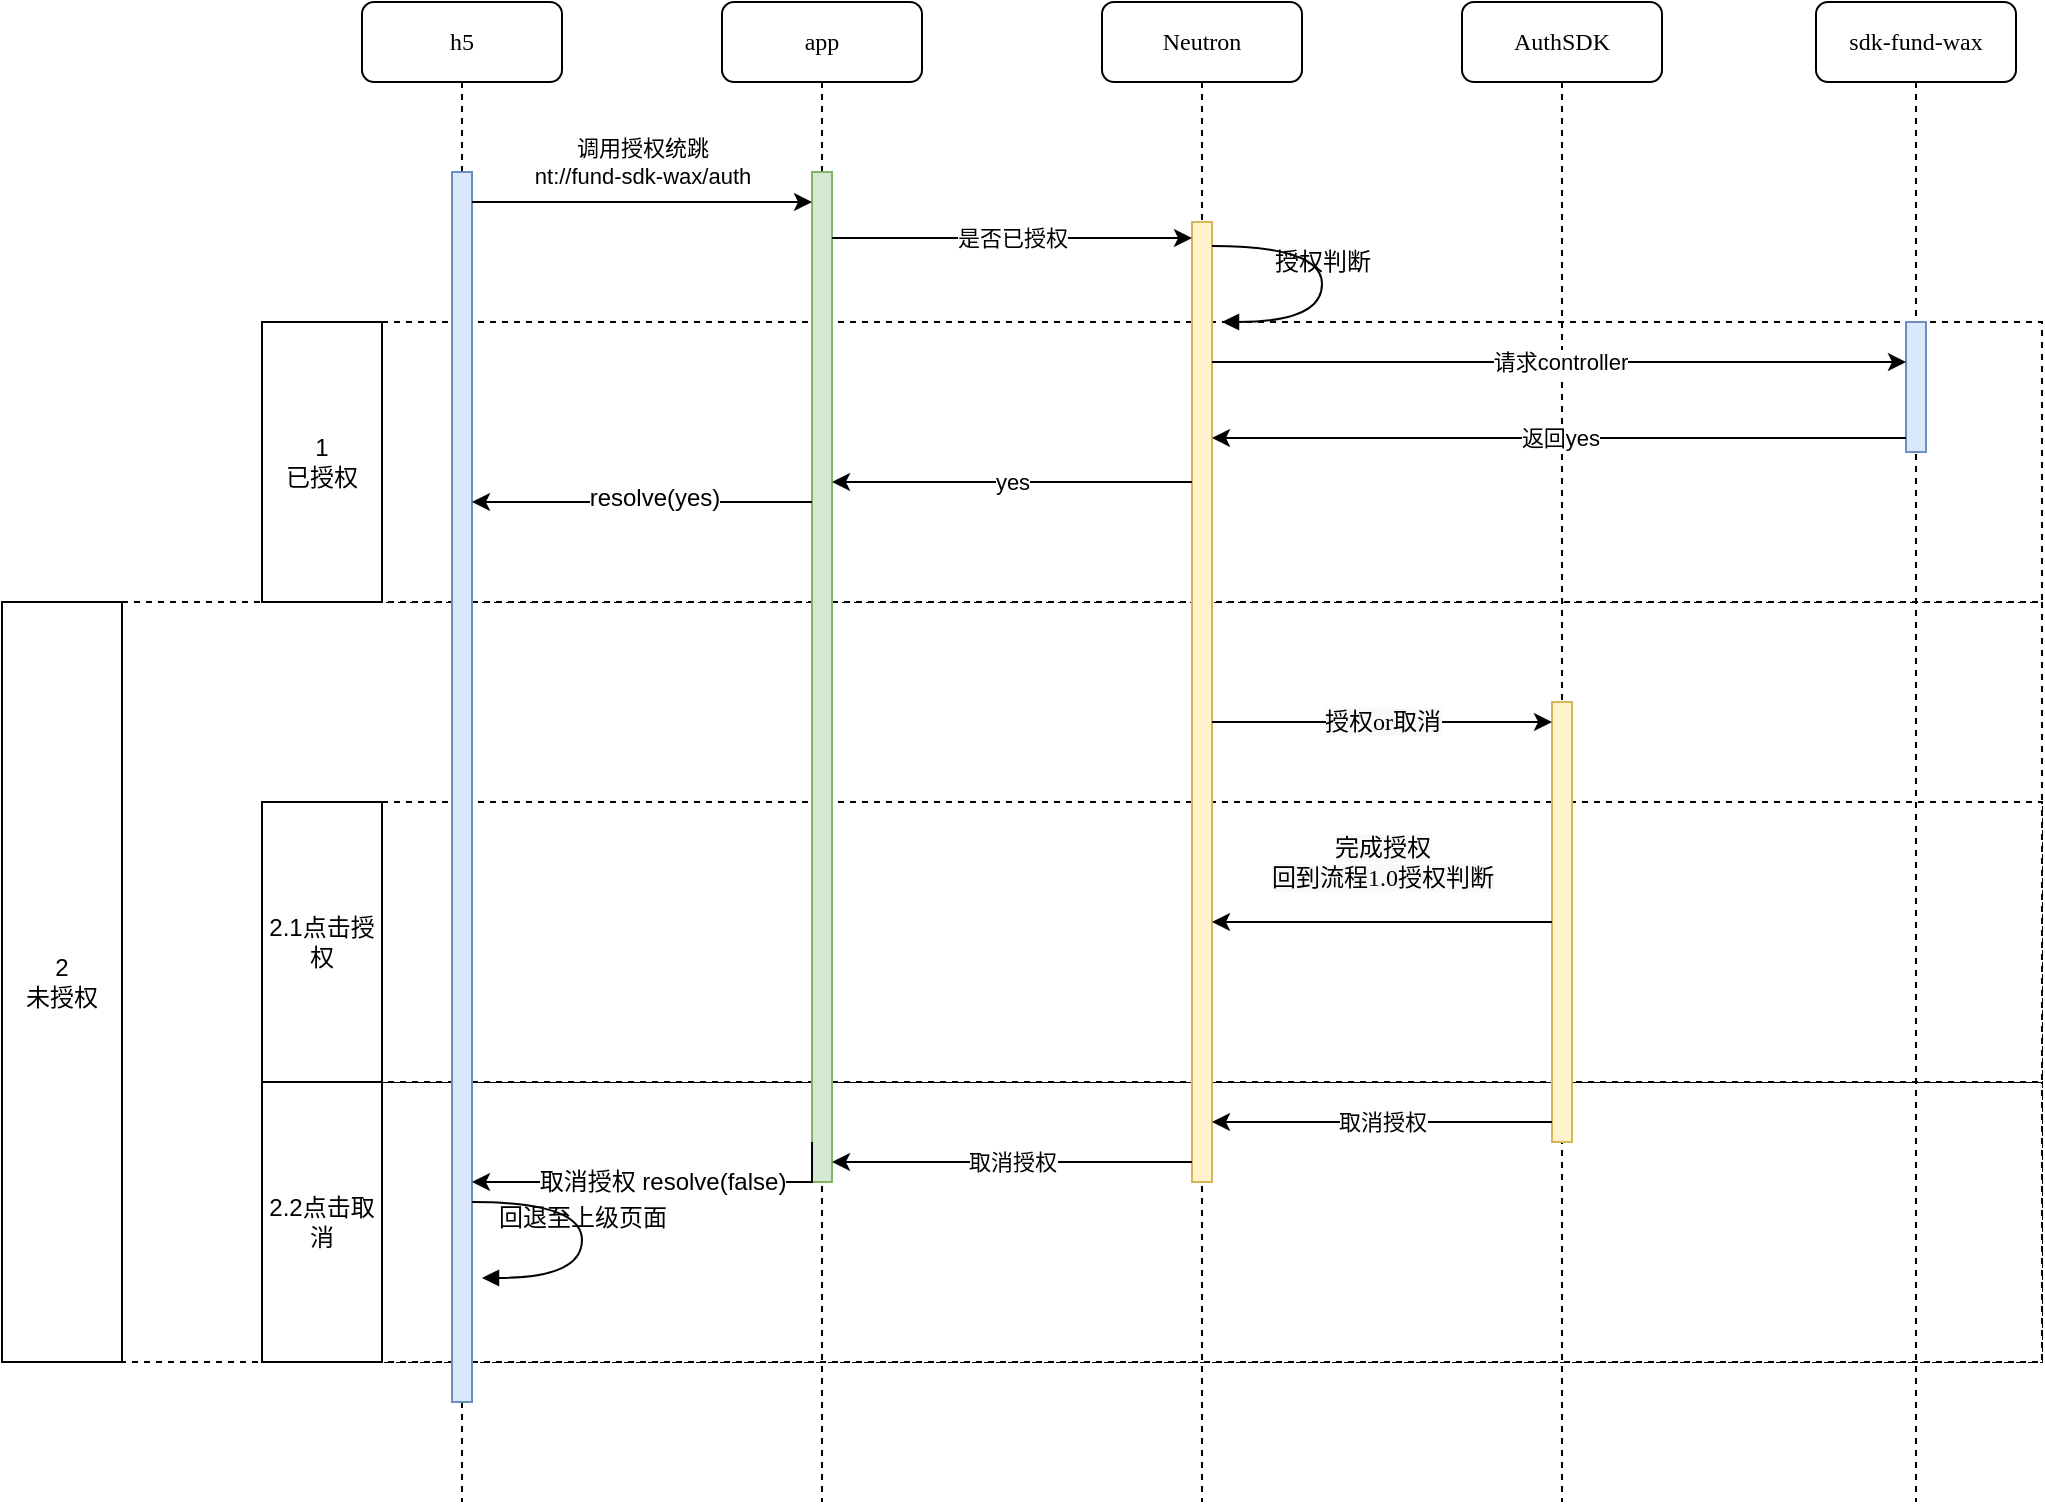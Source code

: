 <mxfile pages="1" version="11.2.9" type="github"><diagram id="Ock7Xd0HV5n3OM-indo1" name="Page-1"><mxGraphModel dx="1545" dy="550" grid="1" gridSize="10" guides="1" tooltips="1" connect="1" arrows="1" fold="1" page="1" pageScale="1" pageWidth="827" pageHeight="1169" math="0" shadow="0"><root><mxCell id="0"/><mxCell id="1" parent="0"/><mxCell id="49L9eXm8t-Tmru4rwehV-25" value="" style="rounded=0;whiteSpace=wrap;html=1;dashed=1;" parent="1" vertex="1"><mxGeometry x="-80" y="380" width="1020" height="380" as="geometry"/></mxCell><mxCell id="49L9eXm8t-Tmru4rwehV-48" value="" style="rounded=0;whiteSpace=wrap;html=1;dashed=1;" parent="1" vertex="1"><mxGeometry x="50" y="620" width="890" height="140" as="geometry"/></mxCell><mxCell id="49L9eXm8t-Tmru4rwehV-42" value="" style="rounded=0;whiteSpace=wrap;html=1;dashed=1;" parent="1" vertex="1"><mxGeometry x="50" y="480" width="890" height="140" as="geometry"/></mxCell><mxCell id="49L9eXm8t-Tmru4rwehV-20" value="" style="rounded=0;whiteSpace=wrap;html=1;dashed=1;" parent="1" vertex="1"><mxGeometry x="50" y="240" width="890" height="140" as="geometry"/></mxCell><mxCell id="7WML7c3CIpTytWHz983E-1" value="AuthSDK" style="shape=umlLifeline;perimeter=lifelinePerimeter;whiteSpace=wrap;html=1;container=1;collapsible=0;recursiveResize=0;outlineConnect=0;rounded=1;shadow=0;comic=0;labelBackgroundColor=none;strokeColor=#000000;strokeWidth=1;fillColor=#FFFFFF;fontFamily=Verdana;fontSize=12;fontColor=#000000;align=center;" vertex="1" parent="1"><mxGeometry x="650" y="80" width="100" height="750" as="geometry"/></mxCell><mxCell id="7WML7c3CIpTytWHz983E-2" value="" style="html=1;points=[];perimeter=orthogonalPerimeter;rounded=0;shadow=0;comic=0;labelBackgroundColor=none;strokeColor=#d6b656;strokeWidth=1;fillColor=#fff2cc;fontFamily=Verdana;fontSize=12;align=center;" vertex="1" parent="7WML7c3CIpTytWHz983E-1"><mxGeometry x="45" y="350" width="10" height="220" as="geometry"/></mxCell><mxCell id="49L9eXm8t-Tmru4rwehV-2" value="h5" style="shape=umlLifeline;perimeter=lifelinePerimeter;whiteSpace=wrap;html=1;container=1;collapsible=0;recursiveResize=0;outlineConnect=0;rounded=1;shadow=0;comic=0;labelBackgroundColor=none;strokeColor=#000000;strokeWidth=1;fillColor=#FFFFFF;fontFamily=Verdana;fontSize=12;fontColor=#000000;align=center;" parent="1" vertex="1"><mxGeometry x="100" y="80" width="100" height="750" as="geometry"/></mxCell><mxCell id="49L9eXm8t-Tmru4rwehV-10" value="" style="html=1;points=[];perimeter=orthogonalPerimeter;rounded=0;shadow=0;comic=0;labelBackgroundColor=none;strokeColor=#6c8ebf;strokeWidth=1;fillColor=#dae8fc;fontFamily=Verdana;fontSize=12;align=center;" parent="49L9eXm8t-Tmru4rwehV-2" vertex="1"><mxGeometry x="45" y="85" width="10" height="615" as="geometry"/></mxCell><mxCell id="49L9eXm8t-Tmru4rwehV-6" value="sdk-fund-wax" style="shape=umlLifeline;perimeter=lifelinePerimeter;whiteSpace=wrap;html=1;container=1;collapsible=0;recursiveResize=0;outlineConnect=0;rounded=1;shadow=0;comic=0;labelBackgroundColor=none;strokeColor=#000000;strokeWidth=1;fillColor=#FFFFFF;fontFamily=Verdana;fontSize=12;fontColor=#000000;align=center;" parent="1" vertex="1"><mxGeometry x="827" y="80" width="100" height="750" as="geometry"/></mxCell><mxCell id="49L9eXm8t-Tmru4rwehV-17" value="" style="html=1;points=[];perimeter=orthogonalPerimeter;rounded=0;shadow=0;comic=0;labelBackgroundColor=none;strokeColor=#6c8ebf;strokeWidth=1;fillColor=#dae8fc;fontFamily=Verdana;fontSize=12;align=center;" parent="49L9eXm8t-Tmru4rwehV-6" vertex="1"><mxGeometry x="45" y="160" width="10" height="65" as="geometry"/></mxCell><mxCell id="49L9eXm8t-Tmru4rwehV-11" value="app" style="shape=umlLifeline;perimeter=lifelinePerimeter;whiteSpace=wrap;html=1;container=1;collapsible=0;recursiveResize=0;outlineConnect=0;rounded=1;shadow=0;comic=0;labelBackgroundColor=none;strokeColor=#000000;strokeWidth=1;fillColor=#FFFFFF;fontFamily=Verdana;fontSize=12;fontColor=#000000;align=center;" parent="1" vertex="1"><mxGeometry x="280" y="80" width="100" height="750" as="geometry"/></mxCell><mxCell id="49L9eXm8t-Tmru4rwehV-12" value="" style="html=1;points=[];perimeter=orthogonalPerimeter;rounded=0;shadow=0;comic=0;labelBackgroundColor=none;strokeColor=#82b366;strokeWidth=1;fillColor=#d5e8d4;fontFamily=Verdana;fontSize=12;align=center;" parent="49L9eXm8t-Tmru4rwehV-11" vertex="1"><mxGeometry x="45" y="85" width="10" height="505" as="geometry"/></mxCell><mxCell id="49L9eXm8t-Tmru4rwehV-13" value="调用授权统跳&lt;br&gt;nt://fund-sdk-wax/auth" style="edgeStyle=orthogonalEdgeStyle;rounded=0;orthogonalLoop=1;jettySize=auto;html=1;" parent="1" source="49L9eXm8t-Tmru4rwehV-10" target="49L9eXm8t-Tmru4rwehV-12" edge="1"><mxGeometry y="20" relative="1" as="geometry"><Array as="points"><mxPoint x="270" y="180"/><mxPoint x="270" y="180"/></Array><mxPoint as="offset"/></mxGeometry></mxCell><mxCell id="49L9eXm8t-Tmru4rwehV-14" value="Neutron" style="shape=umlLifeline;perimeter=lifelinePerimeter;whiteSpace=wrap;html=1;container=1;collapsible=0;recursiveResize=0;outlineConnect=0;rounded=1;shadow=0;comic=0;labelBackgroundColor=none;strokeColor=#000000;strokeWidth=1;fillColor=#FFFFFF;fontFamily=Verdana;fontSize=12;fontColor=#000000;align=center;" parent="1" vertex="1"><mxGeometry x="470" y="80" width="100" height="750" as="geometry"/></mxCell><mxCell id="49L9eXm8t-Tmru4rwehV-15" value="" style="html=1;points=[];perimeter=orthogonalPerimeter;rounded=0;shadow=0;comic=0;labelBackgroundColor=none;strokeColor=#d6b656;strokeWidth=1;fillColor=#fff2cc;fontFamily=Verdana;fontSize=12;align=center;" parent="49L9eXm8t-Tmru4rwehV-14" vertex="1"><mxGeometry x="45" y="110" width="10" height="480" as="geometry"/></mxCell><mxCell id="49L9eXm8t-Tmru4rwehV-16" value="是否已授权" style="edgeStyle=orthogonalEdgeStyle;rounded=0;orthogonalLoop=1;jettySize=auto;html=1;" parent="1" source="49L9eXm8t-Tmru4rwehV-12" target="49L9eXm8t-Tmru4rwehV-15" edge="1"><mxGeometry relative="1" as="geometry"><Array as="points"><mxPoint x="460" y="198"/><mxPoint x="460" y="198"/></Array></mxGeometry></mxCell><mxCell id="49L9eXm8t-Tmru4rwehV-18" value="请求controller" style="edgeStyle=orthogonalEdgeStyle;rounded=0;orthogonalLoop=1;jettySize=auto;html=1;" parent="1" source="49L9eXm8t-Tmru4rwehV-15" target="49L9eXm8t-Tmru4rwehV-17" edge="1"><mxGeometry relative="1" as="geometry"><Array as="points"><mxPoint x="650" y="260"/><mxPoint x="650" y="260"/></Array></mxGeometry></mxCell><mxCell id="49L9eXm8t-Tmru4rwehV-19" value="1&lt;br&gt;已授权" style="rounded=0;whiteSpace=wrap;html=1;" parent="1" vertex="1"><mxGeometry x="50" y="240" width="60" height="140" as="geometry"/></mxCell><mxCell id="49L9eXm8t-Tmru4rwehV-22" value="返回yes" style="edgeStyle=orthogonalEdgeStyle;rounded=0;orthogonalLoop=1;jettySize=auto;html=1;" parent="1" source="49L9eXm8t-Tmru4rwehV-17" target="49L9eXm8t-Tmru4rwehV-15" edge="1"><mxGeometry relative="1" as="geometry"><Array as="points"><mxPoint x="660" y="298"/><mxPoint x="660" y="298"/></Array></mxGeometry></mxCell><mxCell id="49L9eXm8t-Tmru4rwehV-23" value="yes" style="edgeStyle=orthogonalEdgeStyle;rounded=0;orthogonalLoop=1;jettySize=auto;html=1;" parent="1" source="49L9eXm8t-Tmru4rwehV-15" target="49L9eXm8t-Tmru4rwehV-12" edge="1"><mxGeometry relative="1" as="geometry"><Array as="points"><mxPoint x="380" y="320"/><mxPoint x="380" y="320"/></Array></mxGeometry></mxCell><mxCell id="49L9eXm8t-Tmru4rwehV-24" style="edgeStyle=orthogonalEdgeStyle;rounded=0;orthogonalLoop=1;jettySize=auto;html=1;" parent="1" source="49L9eXm8t-Tmru4rwehV-12" target="49L9eXm8t-Tmru4rwehV-10" edge="1"><mxGeometry relative="1" as="geometry"><Array as="points"><mxPoint x="200" y="330"/><mxPoint x="200" y="330"/></Array></mxGeometry></mxCell><mxCell id="49L9eXm8t-Tmru4rwehV-28" value="resolve(yes)" style="text;html=1;resizable=0;points=[];align=center;verticalAlign=middle;labelBackgroundColor=#ffffff;" parent="49L9eXm8t-Tmru4rwehV-24" vertex="1" connectable="0"><mxGeometry x="0.471" y="-46" relative="1" as="geometry"><mxPoint x="46" y="44" as="offset"/></mxGeometry></mxCell><mxCell id="49L9eXm8t-Tmru4rwehV-26" value="2&lt;br&gt;未授权" style="rounded=0;whiteSpace=wrap;html=1;" parent="1" vertex="1"><mxGeometry x="-80" y="380" width="60" height="380" as="geometry"/></mxCell><mxCell id="49L9eXm8t-Tmru4rwehV-27" value="授权判断" style="html=1;verticalAlign=bottom;endArrow=block;labelBackgroundColor=none;fontFamily=Verdana;fontSize=12;elbow=vertical;edgeStyle=orthogonalEdgeStyle;curved=1;entryX=1;entryY=0.286;entryPerimeter=0;exitX=1.038;exitY=0.345;exitPerimeter=0;" parent="1" edge="1"><mxGeometry relative="1" as="geometry"><mxPoint x="525" y="202" as="sourcePoint"/><mxPoint x="530" y="240" as="targetPoint"/><Array as="points"><mxPoint x="580" y="202"/><mxPoint x="580" y="240"/></Array></mxGeometry></mxCell><mxCell id="49L9eXm8t-Tmru4rwehV-43" value="2.1点击授权" style="rounded=0;whiteSpace=wrap;html=1;" parent="1" vertex="1"><mxGeometry x="50" y="480" width="60" height="140" as="geometry"/></mxCell><mxCell id="49L9eXm8t-Tmru4rwehV-47" value="2.2点击取消" style="rounded=0;whiteSpace=wrap;html=1;" parent="1" vertex="1"><mxGeometry x="50" y="620" width="60" height="140" as="geometry"/></mxCell><mxCell id="49L9eXm8t-Tmru4rwehV-49" style="edgeStyle=orthogonalEdgeStyle;rounded=0;orthogonalLoop=1;jettySize=auto;html=1;" parent="1" target="49L9eXm8t-Tmru4rwehV-10" edge="1"><mxGeometry relative="1" as="geometry"><mxPoint x="325" y="650" as="sourcePoint"/><Array as="points"><mxPoint x="325" y="670"/></Array></mxGeometry></mxCell><mxCell id="49L9eXm8t-Tmru4rwehV-50" value="取消授权 resolve(false)" style="text;html=1;resizable=0;points=[];align=center;verticalAlign=middle;labelBackgroundColor=#ffffff;" parent="49L9eXm8t-Tmru4rwehV-49" vertex="1" connectable="0"><mxGeometry x="0.588" y="-56" relative="1" as="geometry"><mxPoint x="56" y="56" as="offset"/></mxGeometry></mxCell><mxCell id="49L9eXm8t-Tmru4rwehV-51" value="回退至上级页面" style="html=1;verticalAlign=bottom;endArrow=block;labelBackgroundColor=none;fontFamily=Verdana;fontSize=12;elbow=vertical;edgeStyle=orthogonalEdgeStyle;curved=1;entryX=1;entryY=0.286;entryPerimeter=0;exitX=1.038;exitY=0.345;exitPerimeter=0;" parent="1" edge="1"><mxGeometry relative="1" as="geometry"><mxPoint x="155" y="680" as="sourcePoint"/><mxPoint x="160" y="718" as="targetPoint"/><Array as="points"><mxPoint x="210" y="680"/><mxPoint x="210" y="718"/></Array></mxGeometry></mxCell><mxCell id="49L9eXm8t-Tmru4rwehV-52" value="取消授权" style="edgeStyle=orthogonalEdgeStyle;rounded=0;orthogonalLoop=1;jettySize=auto;html=1;" parent="1" source="49L9eXm8t-Tmru4rwehV-15" target="49L9eXm8t-Tmru4rwehV-12" edge="1"><mxGeometry relative="1" as="geometry"><Array as="points"><mxPoint x="490" y="660"/><mxPoint x="490" y="660"/></Array></mxGeometry></mxCell><mxCell id="7WML7c3CIpTytWHz983E-3" value="&lt;span style=&quot;font-family: &amp;#34;verdana&amp;#34; ; font-size: 12px ; background-color: rgb(248 , 249 , 250)&quot;&gt;授权or取消&lt;/span&gt;" style="edgeStyle=orthogonalEdgeStyle;rounded=0;orthogonalLoop=1;jettySize=auto;html=1;" edge="1" parent="1" source="49L9eXm8t-Tmru4rwehV-15" target="7WML7c3CIpTytWHz983E-2"><mxGeometry relative="1" as="geometry"><Array as="points"><mxPoint x="570" y="440"/><mxPoint x="570" y="440"/></Array></mxGeometry></mxCell><mxCell id="7WML7c3CIpTytWHz983E-4" value="&lt;span style=&quot;font-family: &amp;#34;verdana&amp;#34; ; font-size: 12px ; background-color: rgb(248 , 249 , 250)&quot;&gt;完成授权&lt;br&gt;回到流程1.0授权判断&lt;/span&gt;" style="edgeStyle=orthogonalEdgeStyle;rounded=0;orthogonalLoop=1;jettySize=auto;html=1;" edge="1" parent="1" source="7WML7c3CIpTytWHz983E-2" target="49L9eXm8t-Tmru4rwehV-15"><mxGeometry y="-30" relative="1" as="geometry"><Array as="points"><mxPoint x="640" y="540"/><mxPoint x="640" y="540"/></Array><mxPoint as="offset"/></mxGeometry></mxCell><mxCell id="7WML7c3CIpTytWHz983E-5" value="取消授权" style="edgeStyle=orthogonalEdgeStyle;rounded=0;orthogonalLoop=1;jettySize=auto;html=1;" edge="1" parent="1" source="7WML7c3CIpTytWHz983E-2" target="49L9eXm8t-Tmru4rwehV-15"><mxGeometry relative="1" as="geometry"><Array as="points"><mxPoint x="650" y="640"/><mxPoint x="650" y="640"/></Array></mxGeometry></mxCell></root></mxGraphModel></diagram></mxfile>